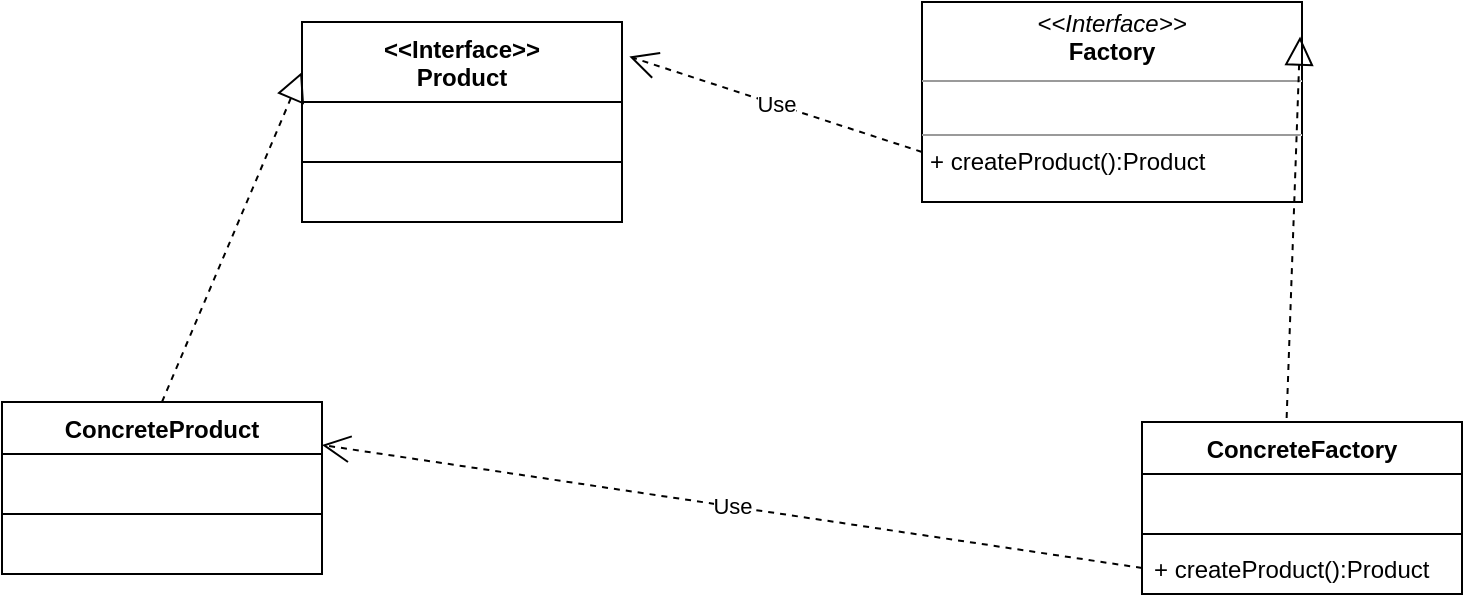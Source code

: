 <mxfile version="20.3.0" type="github">
  <diagram id="C5RBs43oDa-KdzZeNtuy" name="Page-1">
    <mxGraphModel dx="1038" dy="579" grid="1" gridSize="10" guides="1" tooltips="1" connect="1" arrows="1" fold="1" page="1" pageScale="1" pageWidth="827" pageHeight="1169" math="0" shadow="0">
      <root>
        <mxCell id="WIyWlLk6GJQsqaUBKTNV-0" />
        <mxCell id="WIyWlLk6GJQsqaUBKTNV-1" parent="WIyWlLk6GJQsqaUBKTNV-0" />
        <mxCell id="Xatzjkw2ZafxH9pzg5mK-5" value="&lt;&lt;Interface&gt;&gt;&#xa;Product" style="swimlane;fontStyle=1;align=center;verticalAlign=top;childLayout=stackLayout;horizontal=1;startSize=40;horizontalStack=0;resizeParent=1;resizeParentMax=0;resizeLast=0;collapsible=1;marginBottom=0;" vertex="1" parent="WIyWlLk6GJQsqaUBKTNV-1">
          <mxGeometry x="280" y="240" width="160" height="100" as="geometry" />
        </mxCell>
        <mxCell id="Xatzjkw2ZafxH9pzg5mK-6" value=" " style="text;strokeColor=none;fillColor=none;align=left;verticalAlign=top;spacingLeft=4;spacingRight=4;overflow=hidden;rotatable=0;points=[[0,0.5],[1,0.5]];portConstraint=eastwest;" vertex="1" parent="Xatzjkw2ZafxH9pzg5mK-5">
          <mxGeometry y="40" width="160" height="26" as="geometry" />
        </mxCell>
        <mxCell id="Xatzjkw2ZafxH9pzg5mK-7" value="" style="line;strokeWidth=1;fillColor=none;align=left;verticalAlign=middle;spacingTop=-1;spacingLeft=3;spacingRight=3;rotatable=0;labelPosition=right;points=[];portConstraint=eastwest;strokeColor=inherit;" vertex="1" parent="Xatzjkw2ZafxH9pzg5mK-5">
          <mxGeometry y="66" width="160" height="8" as="geometry" />
        </mxCell>
        <mxCell id="Xatzjkw2ZafxH9pzg5mK-8" value=" " style="text;strokeColor=none;fillColor=none;align=left;verticalAlign=top;spacingLeft=4;spacingRight=4;overflow=hidden;rotatable=0;points=[[0,0.5],[1,0.5]];portConstraint=eastwest;" vertex="1" parent="Xatzjkw2ZafxH9pzg5mK-5">
          <mxGeometry y="74" width="160" height="26" as="geometry" />
        </mxCell>
        <mxCell id="Xatzjkw2ZafxH9pzg5mK-9" value="&lt;p style=&quot;margin:0px;margin-top:4px;text-align:center;&quot;&gt;&lt;i&gt;&amp;lt;&amp;lt;Interface&amp;gt;&amp;gt;&lt;/i&gt;&lt;br&gt;&lt;b&gt;Factory&lt;/b&gt;&lt;/p&gt;&lt;hr size=&quot;1&quot;&gt;&lt;p style=&quot;margin:0px;margin-left:4px;&quot;&gt;&amp;nbsp;&lt;/p&gt;&lt;hr size=&quot;1&quot;&gt;&lt;p style=&quot;margin:0px;margin-left:4px;&quot;&gt;+ createProduct():Product&lt;br&gt;&lt;/p&gt;" style="verticalAlign=top;align=left;overflow=fill;fontSize=12;fontFamily=Helvetica;html=1;" vertex="1" parent="WIyWlLk6GJQsqaUBKTNV-1">
          <mxGeometry x="590" y="230" width="190" height="100" as="geometry" />
        </mxCell>
        <mxCell id="Xatzjkw2ZafxH9pzg5mK-10" value="ConcreteProduct" style="swimlane;fontStyle=1;align=center;verticalAlign=top;childLayout=stackLayout;horizontal=1;startSize=26;horizontalStack=0;resizeParent=1;resizeParentMax=0;resizeLast=0;collapsible=1;marginBottom=0;" vertex="1" parent="WIyWlLk6GJQsqaUBKTNV-1">
          <mxGeometry x="130" y="430" width="160" height="86" as="geometry" />
        </mxCell>
        <mxCell id="Xatzjkw2ZafxH9pzg5mK-11" value=" " style="text;strokeColor=none;fillColor=none;align=left;verticalAlign=top;spacingLeft=4;spacingRight=4;overflow=hidden;rotatable=0;points=[[0,0.5],[1,0.5]];portConstraint=eastwest;" vertex="1" parent="Xatzjkw2ZafxH9pzg5mK-10">
          <mxGeometry y="26" width="160" height="26" as="geometry" />
        </mxCell>
        <mxCell id="Xatzjkw2ZafxH9pzg5mK-12" value="" style="line;strokeWidth=1;fillColor=none;align=left;verticalAlign=middle;spacingTop=-1;spacingLeft=3;spacingRight=3;rotatable=0;labelPosition=right;points=[];portConstraint=eastwest;strokeColor=inherit;" vertex="1" parent="Xatzjkw2ZafxH9pzg5mK-10">
          <mxGeometry y="52" width="160" height="8" as="geometry" />
        </mxCell>
        <mxCell id="Xatzjkw2ZafxH9pzg5mK-13" value=" " style="text;strokeColor=none;fillColor=none;align=left;verticalAlign=top;spacingLeft=4;spacingRight=4;overflow=hidden;rotatable=0;points=[[0,0.5],[1,0.5]];portConstraint=eastwest;" vertex="1" parent="Xatzjkw2ZafxH9pzg5mK-10">
          <mxGeometry y="60" width="160" height="26" as="geometry" />
        </mxCell>
        <mxCell id="Xatzjkw2ZafxH9pzg5mK-15" value="ConcreteFactory" style="swimlane;fontStyle=1;align=center;verticalAlign=top;childLayout=stackLayout;horizontal=1;startSize=26;horizontalStack=0;resizeParent=1;resizeParentMax=0;resizeLast=0;collapsible=1;marginBottom=0;" vertex="1" parent="WIyWlLk6GJQsqaUBKTNV-1">
          <mxGeometry x="700" y="440" width="160" height="86" as="geometry" />
        </mxCell>
        <mxCell id="Xatzjkw2ZafxH9pzg5mK-16" value=" " style="text;strokeColor=none;fillColor=none;align=left;verticalAlign=top;spacingLeft=4;spacingRight=4;overflow=hidden;rotatable=0;points=[[0,0.5],[1,0.5]];portConstraint=eastwest;" vertex="1" parent="Xatzjkw2ZafxH9pzg5mK-15">
          <mxGeometry y="26" width="160" height="26" as="geometry" />
        </mxCell>
        <mxCell id="Xatzjkw2ZafxH9pzg5mK-17" value="" style="line;strokeWidth=1;fillColor=none;align=left;verticalAlign=middle;spacingTop=-1;spacingLeft=3;spacingRight=3;rotatable=0;labelPosition=right;points=[];portConstraint=eastwest;strokeColor=inherit;" vertex="1" parent="Xatzjkw2ZafxH9pzg5mK-15">
          <mxGeometry y="52" width="160" height="8" as="geometry" />
        </mxCell>
        <mxCell id="Xatzjkw2ZafxH9pzg5mK-18" value="+ createProduct():Product" style="text;strokeColor=none;fillColor=none;align=left;verticalAlign=top;spacingLeft=4;spacingRight=4;overflow=hidden;rotatable=0;points=[[0,0.5],[1,0.5]];portConstraint=eastwest;" vertex="1" parent="Xatzjkw2ZafxH9pzg5mK-15">
          <mxGeometry y="60" width="160" height="26" as="geometry" />
        </mxCell>
        <mxCell id="Xatzjkw2ZafxH9pzg5mK-19" value="" style="endArrow=block;dashed=1;endFill=0;endSize=12;html=1;rounded=0;exitX=0.5;exitY=0;exitDx=0;exitDy=0;entryX=0;entryY=0.25;entryDx=0;entryDy=0;" edge="1" parent="WIyWlLk6GJQsqaUBKTNV-1" source="Xatzjkw2ZafxH9pzg5mK-10" target="Xatzjkw2ZafxH9pzg5mK-5">
          <mxGeometry width="160" relative="1" as="geometry">
            <mxPoint x="190" y="380" as="sourcePoint" />
            <mxPoint x="350" y="380" as="targetPoint" />
          </mxGeometry>
        </mxCell>
        <mxCell id="Xatzjkw2ZafxH9pzg5mK-20" value="" style="endArrow=block;dashed=1;endFill=0;endSize=12;html=1;rounded=0;exitX=0.452;exitY=-0.023;exitDx=0;exitDy=0;exitPerimeter=0;entryX=0.995;entryY=0.173;entryDx=0;entryDy=0;entryPerimeter=0;" edge="1" parent="WIyWlLk6GJQsqaUBKTNV-1" source="Xatzjkw2ZafxH9pzg5mK-15" target="Xatzjkw2ZafxH9pzg5mK-9">
          <mxGeometry width="160" relative="1" as="geometry">
            <mxPoint x="770" y="330" as="sourcePoint" />
            <mxPoint x="930" y="330" as="targetPoint" />
          </mxGeometry>
        </mxCell>
        <mxCell id="Xatzjkw2ZafxH9pzg5mK-21" value="Use" style="endArrow=open;endSize=12;dashed=1;html=1;rounded=0;entryX=1;entryY=0.25;entryDx=0;entryDy=0;exitX=0;exitY=0.5;exitDx=0;exitDy=0;" edge="1" parent="WIyWlLk6GJQsqaUBKTNV-1" source="Xatzjkw2ZafxH9pzg5mK-18" target="Xatzjkw2ZafxH9pzg5mK-10">
          <mxGeometry width="160" relative="1" as="geometry">
            <mxPoint x="460" y="490" as="sourcePoint" />
            <mxPoint x="620" y="490" as="targetPoint" />
          </mxGeometry>
        </mxCell>
        <mxCell id="Xatzjkw2ZafxH9pzg5mK-22" value="Use" style="endArrow=open;endSize=12;dashed=1;html=1;rounded=0;entryX=1.023;entryY=0.173;entryDx=0;entryDy=0;entryPerimeter=0;exitX=0;exitY=0.75;exitDx=0;exitDy=0;" edge="1" parent="WIyWlLk6GJQsqaUBKTNV-1" source="Xatzjkw2ZafxH9pzg5mK-9" target="Xatzjkw2ZafxH9pzg5mK-5">
          <mxGeometry width="160" relative="1" as="geometry">
            <mxPoint x="420" y="400" as="sourcePoint" />
            <mxPoint x="580" y="400" as="targetPoint" />
          </mxGeometry>
        </mxCell>
      </root>
    </mxGraphModel>
  </diagram>
</mxfile>
